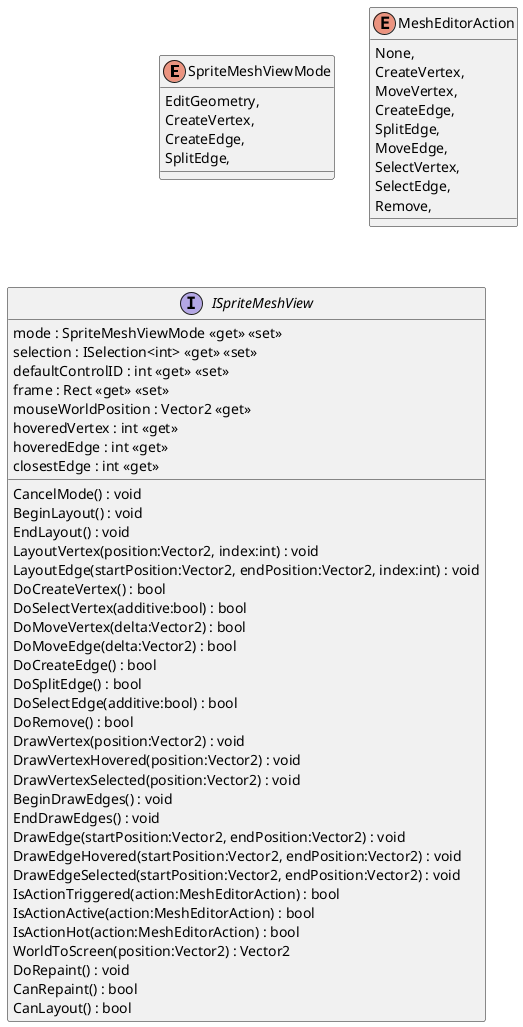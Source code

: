 @startuml
enum SpriteMeshViewMode {
    EditGeometry,
    CreateVertex,
    CreateEdge,
    SplitEdge,
}
enum MeshEditorAction {
    None,
    CreateVertex,
    MoveVertex,
    CreateEdge,
    SplitEdge,
    MoveEdge,
    SelectVertex,
    SelectEdge,
    Remove,
}
interface ISpriteMeshView {
    mode : SpriteMeshViewMode <<get>> <<set>>
    selection : ISelection<int> <<get>> <<set>>
    defaultControlID : int <<get>> <<set>>
    frame : Rect <<get>> <<set>>
    mouseWorldPosition : Vector2 <<get>>
    hoveredVertex : int <<get>>
    hoveredEdge : int <<get>>
    closestEdge : int <<get>>
    CancelMode() : void
    BeginLayout() : void
    EndLayout() : void
    LayoutVertex(position:Vector2, index:int) : void
    LayoutEdge(startPosition:Vector2, endPosition:Vector2, index:int) : void
    DoCreateVertex() : bool
    DoSelectVertex(additive:bool) : bool
    DoMoveVertex(delta:Vector2) : bool
    DoMoveEdge(delta:Vector2) : bool
    DoCreateEdge() : bool
    DoSplitEdge() : bool
    DoSelectEdge(additive:bool) : bool
    DoRemove() : bool
    DrawVertex(position:Vector2) : void
    DrawVertexHovered(position:Vector2) : void
    DrawVertexSelected(position:Vector2) : void
    BeginDrawEdges() : void
    EndDrawEdges() : void
    DrawEdge(startPosition:Vector2, endPosition:Vector2) : void
    DrawEdgeHovered(startPosition:Vector2, endPosition:Vector2) : void
    DrawEdgeSelected(startPosition:Vector2, endPosition:Vector2) : void
    IsActionTriggered(action:MeshEditorAction) : bool
    IsActionActive(action:MeshEditorAction) : bool
    IsActionHot(action:MeshEditorAction) : bool
    WorldToScreen(position:Vector2) : Vector2
    DoRepaint() : void
    CanRepaint() : bool
    CanLayout() : bool
}
@enduml
